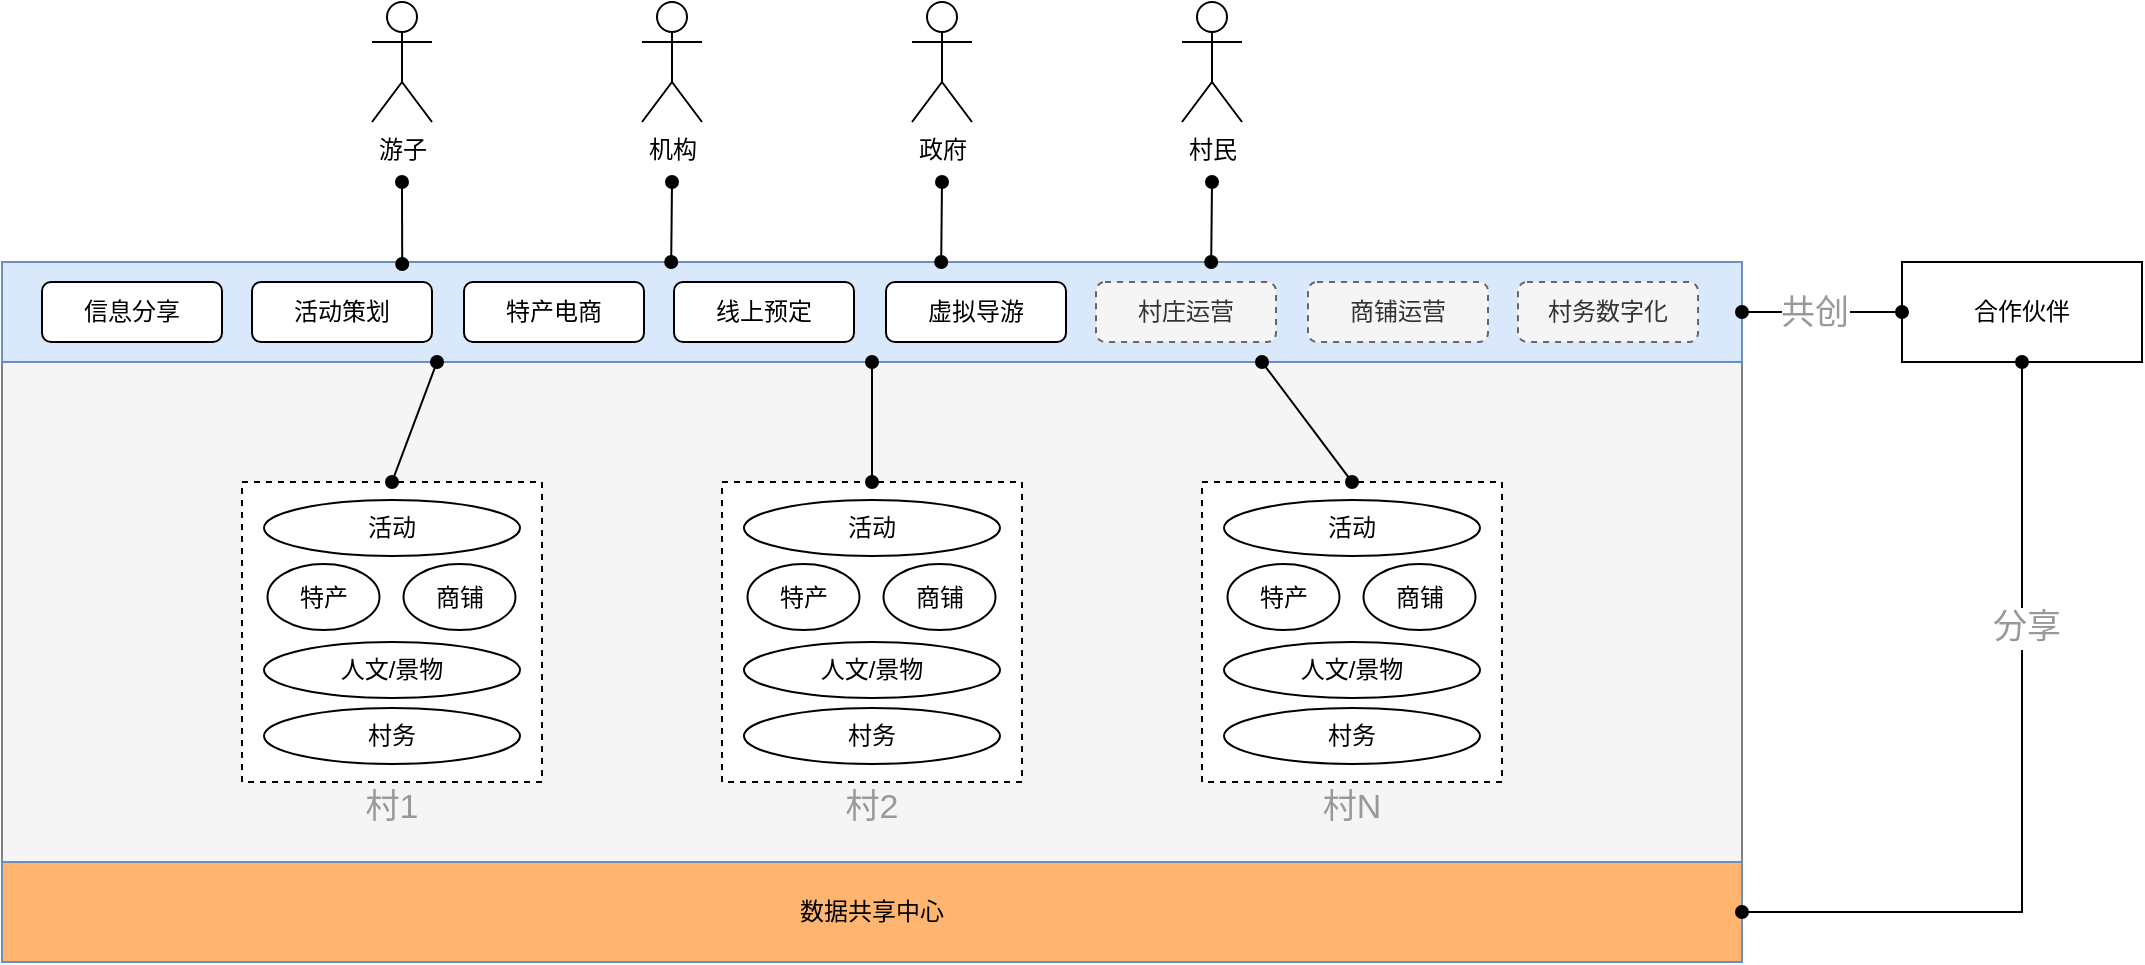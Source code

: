 <mxfile version="13.5.4" type="github">
  <diagram id="xX-CtVosTabh5SR4DIkJ" name="第 1 页">
    <mxGraphModel dx="1426" dy="891" grid="1" gridSize="10" guides="1" tooltips="1" connect="1" arrows="1" fold="1" page="1" pageScale="1" pageWidth="3300" pageHeight="4681" math="0" shadow="0">
      <root>
        <mxCell id="0" />
        <mxCell id="1" parent="0" />
        <mxCell id="5LpFZMLTO1EJSuCTl0cN-92" value="" style="rounded=0;whiteSpace=wrap;html=1;fontSize=17;fontColor=#333333;fillColor=#f5f5f5;strokeColor=#808080;" vertex="1" parent="1">
          <mxGeometry x="340" y="260" width="870" height="250" as="geometry" />
        </mxCell>
        <mxCell id="5LpFZMLTO1EJSuCTl0cN-1" value="" style="rounded=0;whiteSpace=wrap;html=1;fillColor=#dae8fc;strokeColor=#6c8ebf;" vertex="1" parent="1">
          <mxGeometry x="340" y="210" width="870" height="50" as="geometry" />
        </mxCell>
        <mxCell id="5LpFZMLTO1EJSuCTl0cN-20" value="特产电商" style="rounded=1;whiteSpace=wrap;html=1;" vertex="1" parent="1">
          <mxGeometry x="571" y="220" width="90" height="30" as="geometry" />
        </mxCell>
        <mxCell id="5LpFZMLTO1EJSuCTl0cN-21" value="信息分享" style="rounded=1;whiteSpace=wrap;html=1;" vertex="1" parent="1">
          <mxGeometry x="360" y="220" width="90" height="30" as="geometry" />
        </mxCell>
        <mxCell id="5LpFZMLTO1EJSuCTl0cN-22" value="线上预定" style="rounded=1;whiteSpace=wrap;html=1;" vertex="1" parent="1">
          <mxGeometry x="676" y="220" width="90" height="30" as="geometry" />
        </mxCell>
        <mxCell id="5LpFZMLTO1EJSuCTl0cN-23" value="活动策划" style="rounded=1;whiteSpace=wrap;html=1;" vertex="1" parent="1">
          <mxGeometry x="465" y="220" width="90" height="30" as="geometry" />
        </mxCell>
        <mxCell id="5LpFZMLTO1EJSuCTl0cN-24" value="村庄运营" style="rounded=1;whiteSpace=wrap;html=1;fillColor=#f5f5f5;strokeColor=#666666;fontColor=#333333;dashed=1;" vertex="1" parent="1">
          <mxGeometry x="887" y="220" width="90" height="30" as="geometry" />
        </mxCell>
        <mxCell id="5LpFZMLTO1EJSuCTl0cN-25" value="虚拟导游" style="rounded=1;whiteSpace=wrap;html=1;" vertex="1" parent="1">
          <mxGeometry x="782" y="220" width="90" height="30" as="geometry" />
        </mxCell>
        <mxCell id="5LpFZMLTO1EJSuCTl0cN-26" value="村务数字化" style="rounded=1;whiteSpace=wrap;html=1;fillColor=#f5f5f5;strokeColor=#666666;fontColor=#333333;dashed=1;" vertex="1" parent="1">
          <mxGeometry x="1098" y="220" width="90" height="30" as="geometry" />
        </mxCell>
        <mxCell id="5LpFZMLTO1EJSuCTl0cN-34" value="商铺运营" style="rounded=1;whiteSpace=wrap;html=1;fillColor=#f5f5f5;strokeColor=#666666;fontColor=#333333;dashed=1;" vertex="1" parent="1">
          <mxGeometry x="993" y="220" width="90" height="30" as="geometry" />
        </mxCell>
        <mxCell id="5LpFZMLTO1EJSuCTl0cN-57" value="" style="edgeStyle=none;rounded=0;orthogonalLoop=1;jettySize=auto;html=1;startArrow=oval;startFill=1;endArrow=oval;endFill=1;entryX=0.23;entryY=0.02;entryDx=0;entryDy=0;entryPerimeter=0;" edge="1" parent="1" target="5LpFZMLTO1EJSuCTl0cN-1">
          <mxGeometry relative="1" as="geometry">
            <mxPoint x="540" y="170" as="sourcePoint" />
          </mxGeometry>
        </mxCell>
        <mxCell id="5LpFZMLTO1EJSuCTl0cN-55" value="合作伙伴" style="rounded=0;whiteSpace=wrap;html=1;" vertex="1" parent="1">
          <mxGeometry x="1290" y="210" width="120" height="50" as="geometry" />
        </mxCell>
        <mxCell id="5LpFZMLTO1EJSuCTl0cN-56" style="edgeStyle=none;rounded=0;orthogonalLoop=1;jettySize=auto;html=1;exitX=1;exitY=0.5;exitDx=0;exitDy=0;entryX=0;entryY=0.5;entryDx=0;entryDy=0;startArrow=oval;startFill=1;endArrow=oval;endFill=1;" edge="1" parent="1" source="5LpFZMLTO1EJSuCTl0cN-1" target="5LpFZMLTO1EJSuCTl0cN-55">
          <mxGeometry relative="1" as="geometry" />
        </mxCell>
        <mxCell id="5LpFZMLTO1EJSuCTl0cN-93" value="共创" style="edgeLabel;html=1;align=center;verticalAlign=middle;resizable=0;points=[];fontSize=17;fontColor=#999999;" vertex="1" connectable="0" parent="5LpFZMLTO1EJSuCTl0cN-56">
          <mxGeometry x="-0.1" y="-1" relative="1" as="geometry">
            <mxPoint as="offset" />
          </mxGeometry>
        </mxCell>
        <mxCell id="5LpFZMLTO1EJSuCTl0cN-59" value="" style="edgeStyle=none;rounded=0;orthogonalLoop=1;jettySize=auto;html=1;startArrow=oval;startFill=1;endArrow=oval;endFill=1;entryX=0.23;entryY=0.02;entryDx=0;entryDy=0;entryPerimeter=0;" edge="1" parent="1">
          <mxGeometry relative="1" as="geometry">
            <mxPoint x="675" y="170" as="sourcePoint" />
            <mxPoint x="674.6" y="210" as="targetPoint" />
          </mxGeometry>
        </mxCell>
        <mxCell id="5LpFZMLTO1EJSuCTl0cN-60" value="" style="edgeStyle=none;rounded=0;orthogonalLoop=1;jettySize=auto;html=1;startArrow=oval;startFill=1;endArrow=oval;endFill=1;entryX=0.23;entryY=0.02;entryDx=0;entryDy=0;entryPerimeter=0;" edge="1" parent="1">
          <mxGeometry relative="1" as="geometry">
            <mxPoint x="810" y="170" as="sourcePoint" />
            <mxPoint x="809.6" y="210" as="targetPoint" />
          </mxGeometry>
        </mxCell>
        <mxCell id="5LpFZMLTO1EJSuCTl0cN-61" value="" style="edgeStyle=none;rounded=0;orthogonalLoop=1;jettySize=auto;html=1;startArrow=oval;startFill=1;endArrow=oval;endFill=1;entryX=0.23;entryY=0.02;entryDx=0;entryDy=0;entryPerimeter=0;" edge="1" parent="1">
          <mxGeometry relative="1" as="geometry">
            <mxPoint x="945" y="170" as="sourcePoint" />
            <mxPoint x="944.6" y="210" as="targetPoint" />
          </mxGeometry>
        </mxCell>
        <mxCell id="5LpFZMLTO1EJSuCTl0cN-66" value="" style="group" vertex="1" connectable="0" parent="1">
          <mxGeometry x="700" y="320" width="150" height="173" as="geometry" />
        </mxCell>
        <mxCell id="5LpFZMLTO1EJSuCTl0cN-65" value="" style="group" vertex="1" connectable="0" parent="5LpFZMLTO1EJSuCTl0cN-66">
          <mxGeometry width="150" height="173" as="geometry" />
        </mxCell>
        <mxCell id="5LpFZMLTO1EJSuCTl0cN-63" value="" style="group" vertex="1" connectable="0" parent="5LpFZMLTO1EJSuCTl0cN-65">
          <mxGeometry width="150" height="150" as="geometry" />
        </mxCell>
        <mxCell id="5LpFZMLTO1EJSuCTl0cN-62" value="" style="whiteSpace=wrap;html=1;aspect=fixed;dashed=1;" vertex="1" parent="5LpFZMLTO1EJSuCTl0cN-63">
          <mxGeometry width="150" height="150" as="geometry" />
        </mxCell>
        <mxCell id="5LpFZMLTO1EJSuCTl0cN-3" value="商铺" style="ellipse;whiteSpace=wrap;html=1;" vertex="1" parent="5LpFZMLTO1EJSuCTl0cN-63">
          <mxGeometry x="80.75" y="41" width="56" height="33" as="geometry" />
        </mxCell>
        <mxCell id="5LpFZMLTO1EJSuCTl0cN-4" value="活动" style="ellipse;whiteSpace=wrap;html=1;" vertex="1" parent="5LpFZMLTO1EJSuCTl0cN-63">
          <mxGeometry x="11" y="9" width="128" height="28" as="geometry" />
        </mxCell>
        <mxCell id="5LpFZMLTO1EJSuCTl0cN-6" value="人文/景物" style="ellipse;whiteSpace=wrap;html=1;" vertex="1" parent="5LpFZMLTO1EJSuCTl0cN-63">
          <mxGeometry x="11" y="80" width="128" height="28" as="geometry" />
        </mxCell>
        <mxCell id="5LpFZMLTO1EJSuCTl0cN-7" value="村务" style="ellipse;whiteSpace=wrap;html=1;" vertex="1" parent="5LpFZMLTO1EJSuCTl0cN-63">
          <mxGeometry x="11" y="113" width="128" height="28" as="geometry" />
        </mxCell>
        <mxCell id="5LpFZMLTO1EJSuCTl0cN-33" value="特产" style="ellipse;whiteSpace=wrap;html=1;" vertex="1" parent="5LpFZMLTO1EJSuCTl0cN-63">
          <mxGeometry x="12.75" y="41" width="56" height="33" as="geometry" />
        </mxCell>
        <mxCell id="5LpFZMLTO1EJSuCTl0cN-64" value="村2" style="text;html=1;strokeColor=none;fillColor=none;align=center;verticalAlign=middle;whiteSpace=wrap;rounded=0;dashed=1;fontStyle=0;fontSize=17;fontColor=#999999;" vertex="1" parent="5LpFZMLTO1EJSuCTl0cN-65">
          <mxGeometry x="55" y="153" width="40" height="20" as="geometry" />
        </mxCell>
        <mxCell id="5LpFZMLTO1EJSuCTl0cN-28" style="rounded=0;orthogonalLoop=1;jettySize=auto;html=1;exitX=0.5;exitY=0;exitDx=0;exitDy=0;entryX=0.5;entryY=1;entryDx=0;entryDy=0;endArrow=oval;endFill=1;startArrow=oval;startFill=1;" edge="1" parent="5LpFZMLTO1EJSuCTl0cN-66" target="5LpFZMLTO1EJSuCTl0cN-1">
          <mxGeometry relative="1" as="geometry">
            <mxPoint x="30" y="-60" as="targetPoint" />
            <mxPoint x="75" as="sourcePoint" />
          </mxGeometry>
        </mxCell>
        <mxCell id="5LpFZMLTO1EJSuCTl0cN-67" value="" style="group" vertex="1" connectable="0" parent="1">
          <mxGeometry x="450" y="320" width="150" height="173" as="geometry" />
        </mxCell>
        <mxCell id="5LpFZMLTO1EJSuCTl0cN-68" value="" style="group" vertex="1" connectable="0" parent="5LpFZMLTO1EJSuCTl0cN-67">
          <mxGeometry x="10" width="150" height="173" as="geometry" />
        </mxCell>
        <mxCell id="5LpFZMLTO1EJSuCTl0cN-69" value="" style="group" vertex="1" connectable="0" parent="5LpFZMLTO1EJSuCTl0cN-68">
          <mxGeometry width="150" height="150" as="geometry" />
        </mxCell>
        <mxCell id="5LpFZMLTO1EJSuCTl0cN-70" value="" style="whiteSpace=wrap;html=1;aspect=fixed;dashed=1;" vertex="1" parent="5LpFZMLTO1EJSuCTl0cN-69">
          <mxGeometry width="150" height="150" as="geometry" />
        </mxCell>
        <mxCell id="5LpFZMLTO1EJSuCTl0cN-71" value="商铺" style="ellipse;whiteSpace=wrap;html=1;" vertex="1" parent="5LpFZMLTO1EJSuCTl0cN-69">
          <mxGeometry x="80.75" y="41" width="56" height="33" as="geometry" />
        </mxCell>
        <mxCell id="5LpFZMLTO1EJSuCTl0cN-72" value="活动" style="ellipse;whiteSpace=wrap;html=1;" vertex="1" parent="5LpFZMLTO1EJSuCTl0cN-69">
          <mxGeometry x="11" y="9" width="128" height="28" as="geometry" />
        </mxCell>
        <mxCell id="5LpFZMLTO1EJSuCTl0cN-73" value="人文/景物" style="ellipse;whiteSpace=wrap;html=1;" vertex="1" parent="5LpFZMLTO1EJSuCTl0cN-69">
          <mxGeometry x="11" y="80" width="128" height="28" as="geometry" />
        </mxCell>
        <mxCell id="5LpFZMLTO1EJSuCTl0cN-74" value="村务" style="ellipse;whiteSpace=wrap;html=1;" vertex="1" parent="5LpFZMLTO1EJSuCTl0cN-69">
          <mxGeometry x="11" y="113" width="128" height="28" as="geometry" />
        </mxCell>
        <mxCell id="5LpFZMLTO1EJSuCTl0cN-75" value="特产" style="ellipse;whiteSpace=wrap;html=1;" vertex="1" parent="5LpFZMLTO1EJSuCTl0cN-69">
          <mxGeometry x="12.75" y="41" width="56" height="33" as="geometry" />
        </mxCell>
        <mxCell id="5LpFZMLTO1EJSuCTl0cN-76" value="村1" style="text;html=1;strokeColor=none;fillColor=none;align=center;verticalAlign=middle;whiteSpace=wrap;rounded=0;dashed=1;fontStyle=0;fontSize=17;fontColor=#999999;" vertex="1" parent="5LpFZMLTO1EJSuCTl0cN-68">
          <mxGeometry x="55" y="153" width="40" height="20" as="geometry" />
        </mxCell>
        <mxCell id="5LpFZMLTO1EJSuCTl0cN-77" style="rounded=0;orthogonalLoop=1;jettySize=auto;html=1;exitX=0.5;exitY=0;exitDx=0;exitDy=0;endArrow=oval;endFill=1;startArrow=oval;startFill=1;entryX=0.25;entryY=1;entryDx=0;entryDy=0;" edge="1" parent="1" source="5LpFZMLTO1EJSuCTl0cN-70" target="5LpFZMLTO1EJSuCTl0cN-1">
          <mxGeometry relative="1" as="geometry">
            <mxPoint x="558" y="260" as="targetPoint" />
            <mxPoint x="555" y="320" as="sourcePoint" />
          </mxGeometry>
        </mxCell>
        <mxCell id="5LpFZMLTO1EJSuCTl0cN-79" value="" style="group" vertex="1" connectable="0" parent="1">
          <mxGeometry x="940" y="320" width="150" height="173" as="geometry" />
        </mxCell>
        <mxCell id="5LpFZMLTO1EJSuCTl0cN-80" value="" style="group" vertex="1" connectable="0" parent="5LpFZMLTO1EJSuCTl0cN-79">
          <mxGeometry width="150" height="173" as="geometry" />
        </mxCell>
        <mxCell id="5LpFZMLTO1EJSuCTl0cN-81" value="" style="group" vertex="1" connectable="0" parent="5LpFZMLTO1EJSuCTl0cN-80">
          <mxGeometry width="150" height="150" as="geometry" />
        </mxCell>
        <mxCell id="5LpFZMLTO1EJSuCTl0cN-82" value="" style="whiteSpace=wrap;html=1;aspect=fixed;dashed=1;" vertex="1" parent="5LpFZMLTO1EJSuCTl0cN-81">
          <mxGeometry width="150" height="150" as="geometry" />
        </mxCell>
        <mxCell id="5LpFZMLTO1EJSuCTl0cN-83" value="商铺" style="ellipse;whiteSpace=wrap;html=1;" vertex="1" parent="5LpFZMLTO1EJSuCTl0cN-81">
          <mxGeometry x="80.75" y="41" width="56" height="33" as="geometry" />
        </mxCell>
        <mxCell id="5LpFZMLTO1EJSuCTl0cN-84" value="活动" style="ellipse;whiteSpace=wrap;html=1;" vertex="1" parent="5LpFZMLTO1EJSuCTl0cN-81">
          <mxGeometry x="11" y="9" width="128" height="28" as="geometry" />
        </mxCell>
        <mxCell id="5LpFZMLTO1EJSuCTl0cN-85" value="人文/景物" style="ellipse;whiteSpace=wrap;html=1;" vertex="1" parent="5LpFZMLTO1EJSuCTl0cN-81">
          <mxGeometry x="11" y="80" width="128" height="28" as="geometry" />
        </mxCell>
        <mxCell id="5LpFZMLTO1EJSuCTl0cN-86" value="村务" style="ellipse;whiteSpace=wrap;html=1;" vertex="1" parent="5LpFZMLTO1EJSuCTl0cN-81">
          <mxGeometry x="11" y="113" width="128" height="28" as="geometry" />
        </mxCell>
        <mxCell id="5LpFZMLTO1EJSuCTl0cN-87" value="特产" style="ellipse;whiteSpace=wrap;html=1;" vertex="1" parent="5LpFZMLTO1EJSuCTl0cN-81">
          <mxGeometry x="12.75" y="41" width="56" height="33" as="geometry" />
        </mxCell>
        <mxCell id="5LpFZMLTO1EJSuCTl0cN-88" value="村N" style="text;html=1;strokeColor=none;fillColor=none;align=center;verticalAlign=middle;whiteSpace=wrap;rounded=0;dashed=1;fontStyle=0;fontSize=17;fontColor=#999999;" vertex="1" parent="5LpFZMLTO1EJSuCTl0cN-80">
          <mxGeometry x="55" y="153" width="40" height="20" as="geometry" />
        </mxCell>
        <mxCell id="5LpFZMLTO1EJSuCTl0cN-89" style="rounded=0;orthogonalLoop=1;jettySize=auto;html=1;exitX=0.5;exitY=0;exitDx=0;exitDy=0;entryX=0.5;entryY=1;entryDx=0;entryDy=0;endArrow=oval;endFill=1;startArrow=oval;startFill=1;" edge="1" parent="5LpFZMLTO1EJSuCTl0cN-79">
          <mxGeometry relative="1" as="geometry">
            <mxPoint x="30" y="-60" as="targetPoint" />
            <mxPoint x="75" as="sourcePoint" />
          </mxGeometry>
        </mxCell>
        <mxCell id="5LpFZMLTO1EJSuCTl0cN-90" value="数据共享中心" style="rounded=0;whiteSpace=wrap;html=1;strokeColor=#6c8ebf;fillColor=#FFB570;" vertex="1" parent="1">
          <mxGeometry x="340" y="510" width="870" height="50" as="geometry" />
        </mxCell>
        <mxCell id="5LpFZMLTO1EJSuCTl0cN-91" style="edgeStyle=none;rounded=0;orthogonalLoop=1;jettySize=auto;html=1;exitX=1;exitY=0.5;exitDx=0;exitDy=0;entryX=0.5;entryY=1;entryDx=0;entryDy=0;startArrow=oval;startFill=1;endArrow=oval;endFill=1;fontSize=17;fontColor=#999999;" edge="1" parent="1" source="5LpFZMLTO1EJSuCTl0cN-90" target="5LpFZMLTO1EJSuCTl0cN-55">
          <mxGeometry relative="1" as="geometry">
            <Array as="points">
              <mxPoint x="1350" y="535" />
            </Array>
          </mxGeometry>
        </mxCell>
        <mxCell id="5LpFZMLTO1EJSuCTl0cN-94" value="分享" style="edgeLabel;html=1;align=center;verticalAlign=middle;resizable=0;points=[];fontSize=17;fontColor=#999999;" vertex="1" connectable="0" parent="5LpFZMLTO1EJSuCTl0cN-91">
          <mxGeometry x="0.359" y="-2" relative="1" as="geometry">
            <mxPoint as="offset" />
          </mxGeometry>
        </mxCell>
        <mxCell id="5LpFZMLTO1EJSuCTl0cN-51" value="游子" style="shape=umlActor;verticalLabelPosition=bottom;verticalAlign=top;html=1;outlineConnect=0;" vertex="1" parent="1">
          <mxGeometry x="525" y="80" width="30" height="60" as="geometry" />
        </mxCell>
        <mxCell id="5LpFZMLTO1EJSuCTl0cN-52" value="机构" style="shape=umlActor;verticalLabelPosition=bottom;verticalAlign=top;html=1;outlineConnect=0;" vertex="1" parent="1">
          <mxGeometry x="660" y="80" width="30" height="60" as="geometry" />
        </mxCell>
        <mxCell id="5LpFZMLTO1EJSuCTl0cN-53" value="政府" style="shape=umlActor;verticalLabelPosition=bottom;verticalAlign=top;html=1;outlineConnect=0;" vertex="1" parent="1">
          <mxGeometry x="795" y="80" width="30" height="60" as="geometry" />
        </mxCell>
        <mxCell id="5LpFZMLTO1EJSuCTl0cN-54" value="村民" style="shape=umlActor;verticalLabelPosition=bottom;verticalAlign=top;html=1;outlineConnect=0;" vertex="1" parent="1">
          <mxGeometry x="930" y="80" width="30" height="60" as="geometry" />
        </mxCell>
      </root>
    </mxGraphModel>
  </diagram>
</mxfile>
